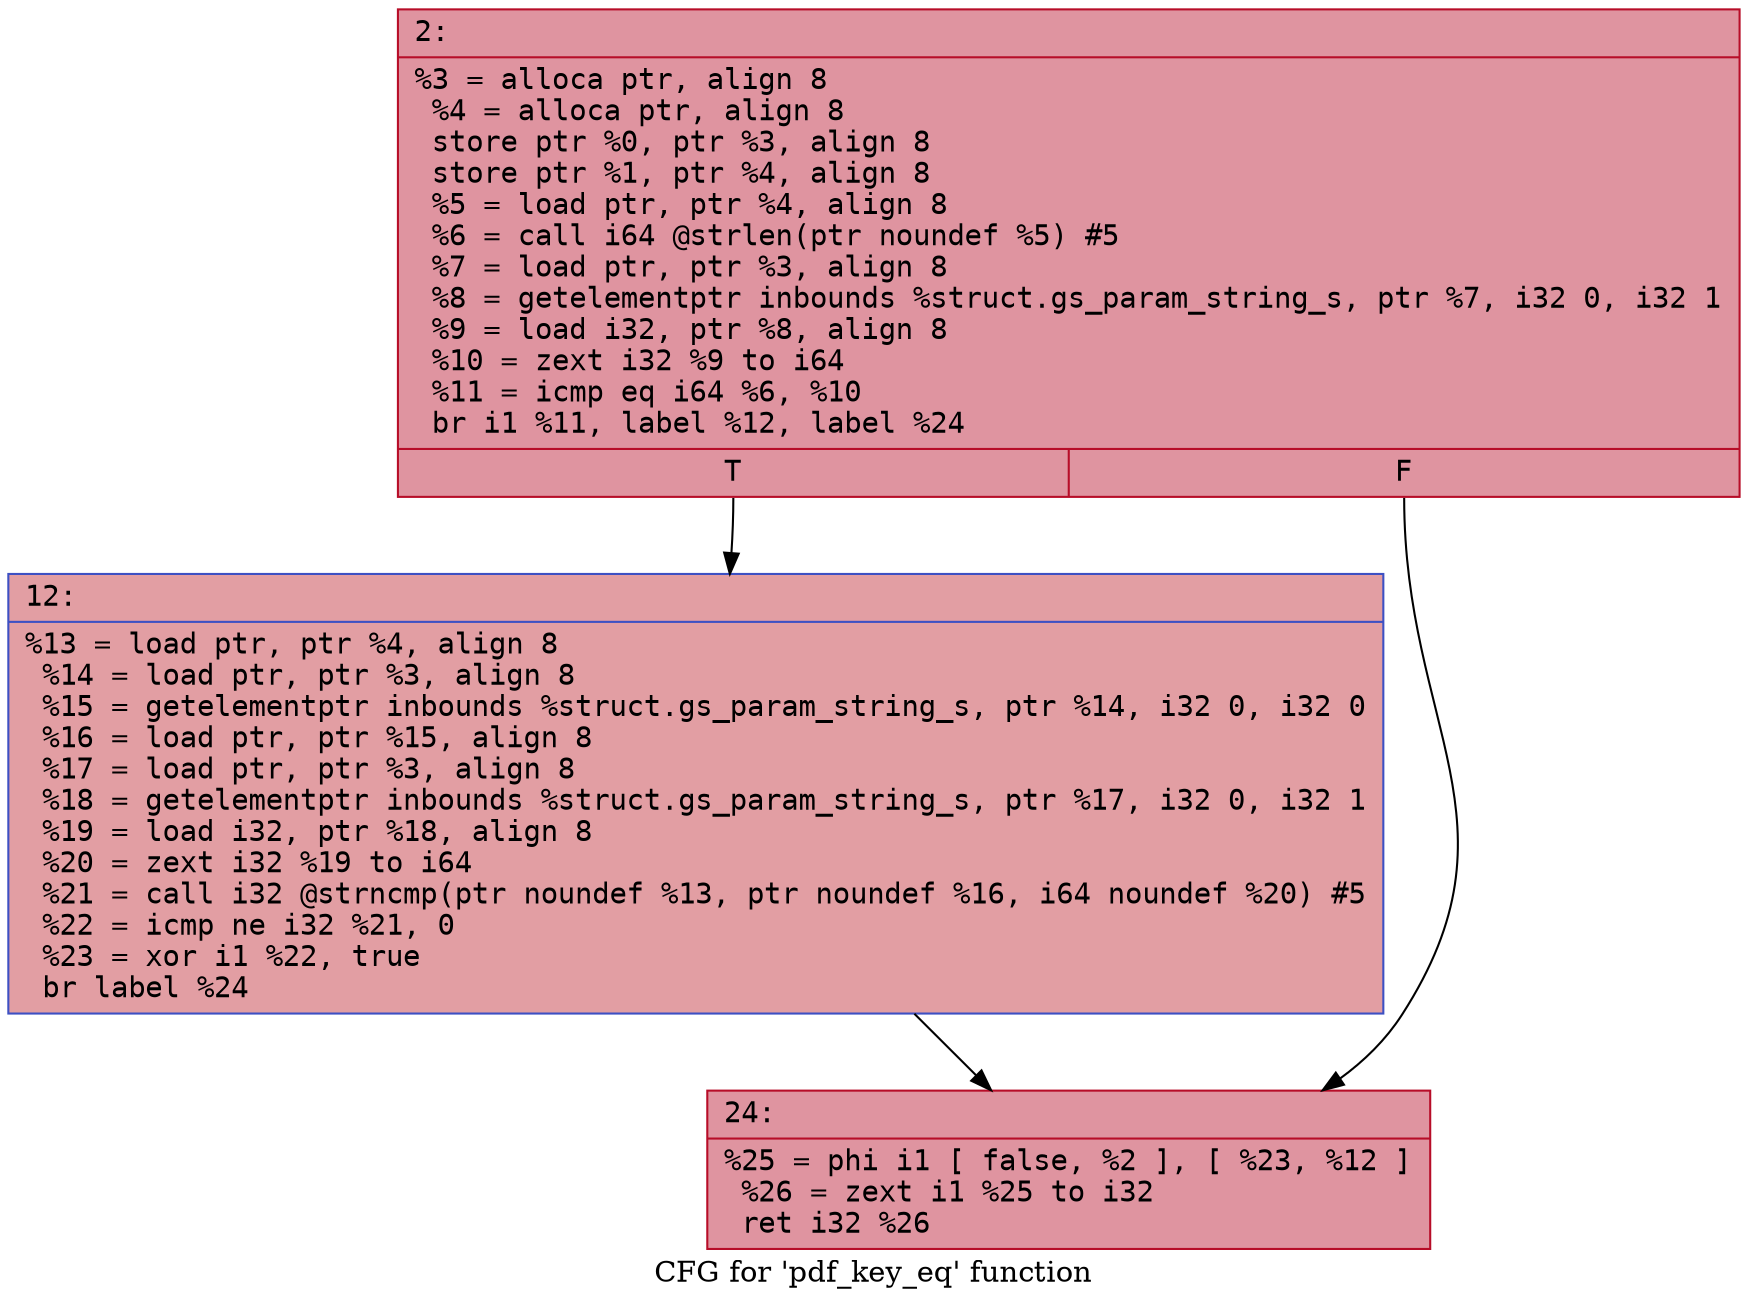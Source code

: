 digraph "CFG for 'pdf_key_eq' function" {
	label="CFG for 'pdf_key_eq' function";

	Node0x600000ff2490 [shape=record,color="#b70d28ff", style=filled, fillcolor="#b70d2870" fontname="Courier",label="{2:\l|  %3 = alloca ptr, align 8\l  %4 = alloca ptr, align 8\l  store ptr %0, ptr %3, align 8\l  store ptr %1, ptr %4, align 8\l  %5 = load ptr, ptr %4, align 8\l  %6 = call i64 @strlen(ptr noundef %5) #5\l  %7 = load ptr, ptr %3, align 8\l  %8 = getelementptr inbounds %struct.gs_param_string_s, ptr %7, i32 0, i32 1\l  %9 = load i32, ptr %8, align 8\l  %10 = zext i32 %9 to i64\l  %11 = icmp eq i64 %6, %10\l  br i1 %11, label %12, label %24\l|{<s0>T|<s1>F}}"];
	Node0x600000ff2490:s0 -> Node0x600000ff24e0[tooltip="2 -> 12\nProbability 50.00%" ];
	Node0x600000ff2490:s1 -> Node0x600000ff2530[tooltip="2 -> 24\nProbability 50.00%" ];
	Node0x600000ff24e0 [shape=record,color="#3d50c3ff", style=filled, fillcolor="#be242e70" fontname="Courier",label="{12:\l|  %13 = load ptr, ptr %4, align 8\l  %14 = load ptr, ptr %3, align 8\l  %15 = getelementptr inbounds %struct.gs_param_string_s, ptr %14, i32 0, i32 0\l  %16 = load ptr, ptr %15, align 8\l  %17 = load ptr, ptr %3, align 8\l  %18 = getelementptr inbounds %struct.gs_param_string_s, ptr %17, i32 0, i32 1\l  %19 = load i32, ptr %18, align 8\l  %20 = zext i32 %19 to i64\l  %21 = call i32 @strncmp(ptr noundef %13, ptr noundef %16, i64 noundef %20) #5\l  %22 = icmp ne i32 %21, 0\l  %23 = xor i1 %22, true\l  br label %24\l}"];
	Node0x600000ff24e0 -> Node0x600000ff2530[tooltip="12 -> 24\nProbability 100.00%" ];
	Node0x600000ff2530 [shape=record,color="#b70d28ff", style=filled, fillcolor="#b70d2870" fontname="Courier",label="{24:\l|  %25 = phi i1 [ false, %2 ], [ %23, %12 ]\l  %26 = zext i1 %25 to i32\l  ret i32 %26\l}"];
}
